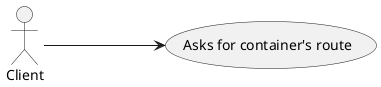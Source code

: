 @startuml
'https://plantuml.com/use-case-diagram

left to right direction

:Client: as C
(Asks for container's route) as (Use)

C ---> (Use)
@enduml